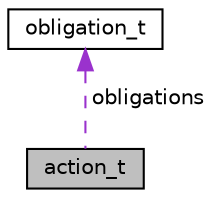 digraph "action_t"
{
  edge [fontname="Helvetica",fontsize="10",labelfontname="Helvetica",labelfontsize="10"];
  node [fontname="Helvetica",fontsize="10",shape=record];
  Node1 [label="action_t",height=0.2,width=0.4,color="black", fillcolor="grey75", style="filled", fontcolor="black"];
  Node2 -> Node1 [dir="back",color="darkorchid3",fontsize="10",style="dashed",label=" obligations" ,fontname="Helvetica"];
  Node2 [label="obligation_t",height=0.2,width=0.4,color="black", fillcolor="white", style="filled",URL="$structobligation__t.html",tooltip="obligation struct type "];
}
